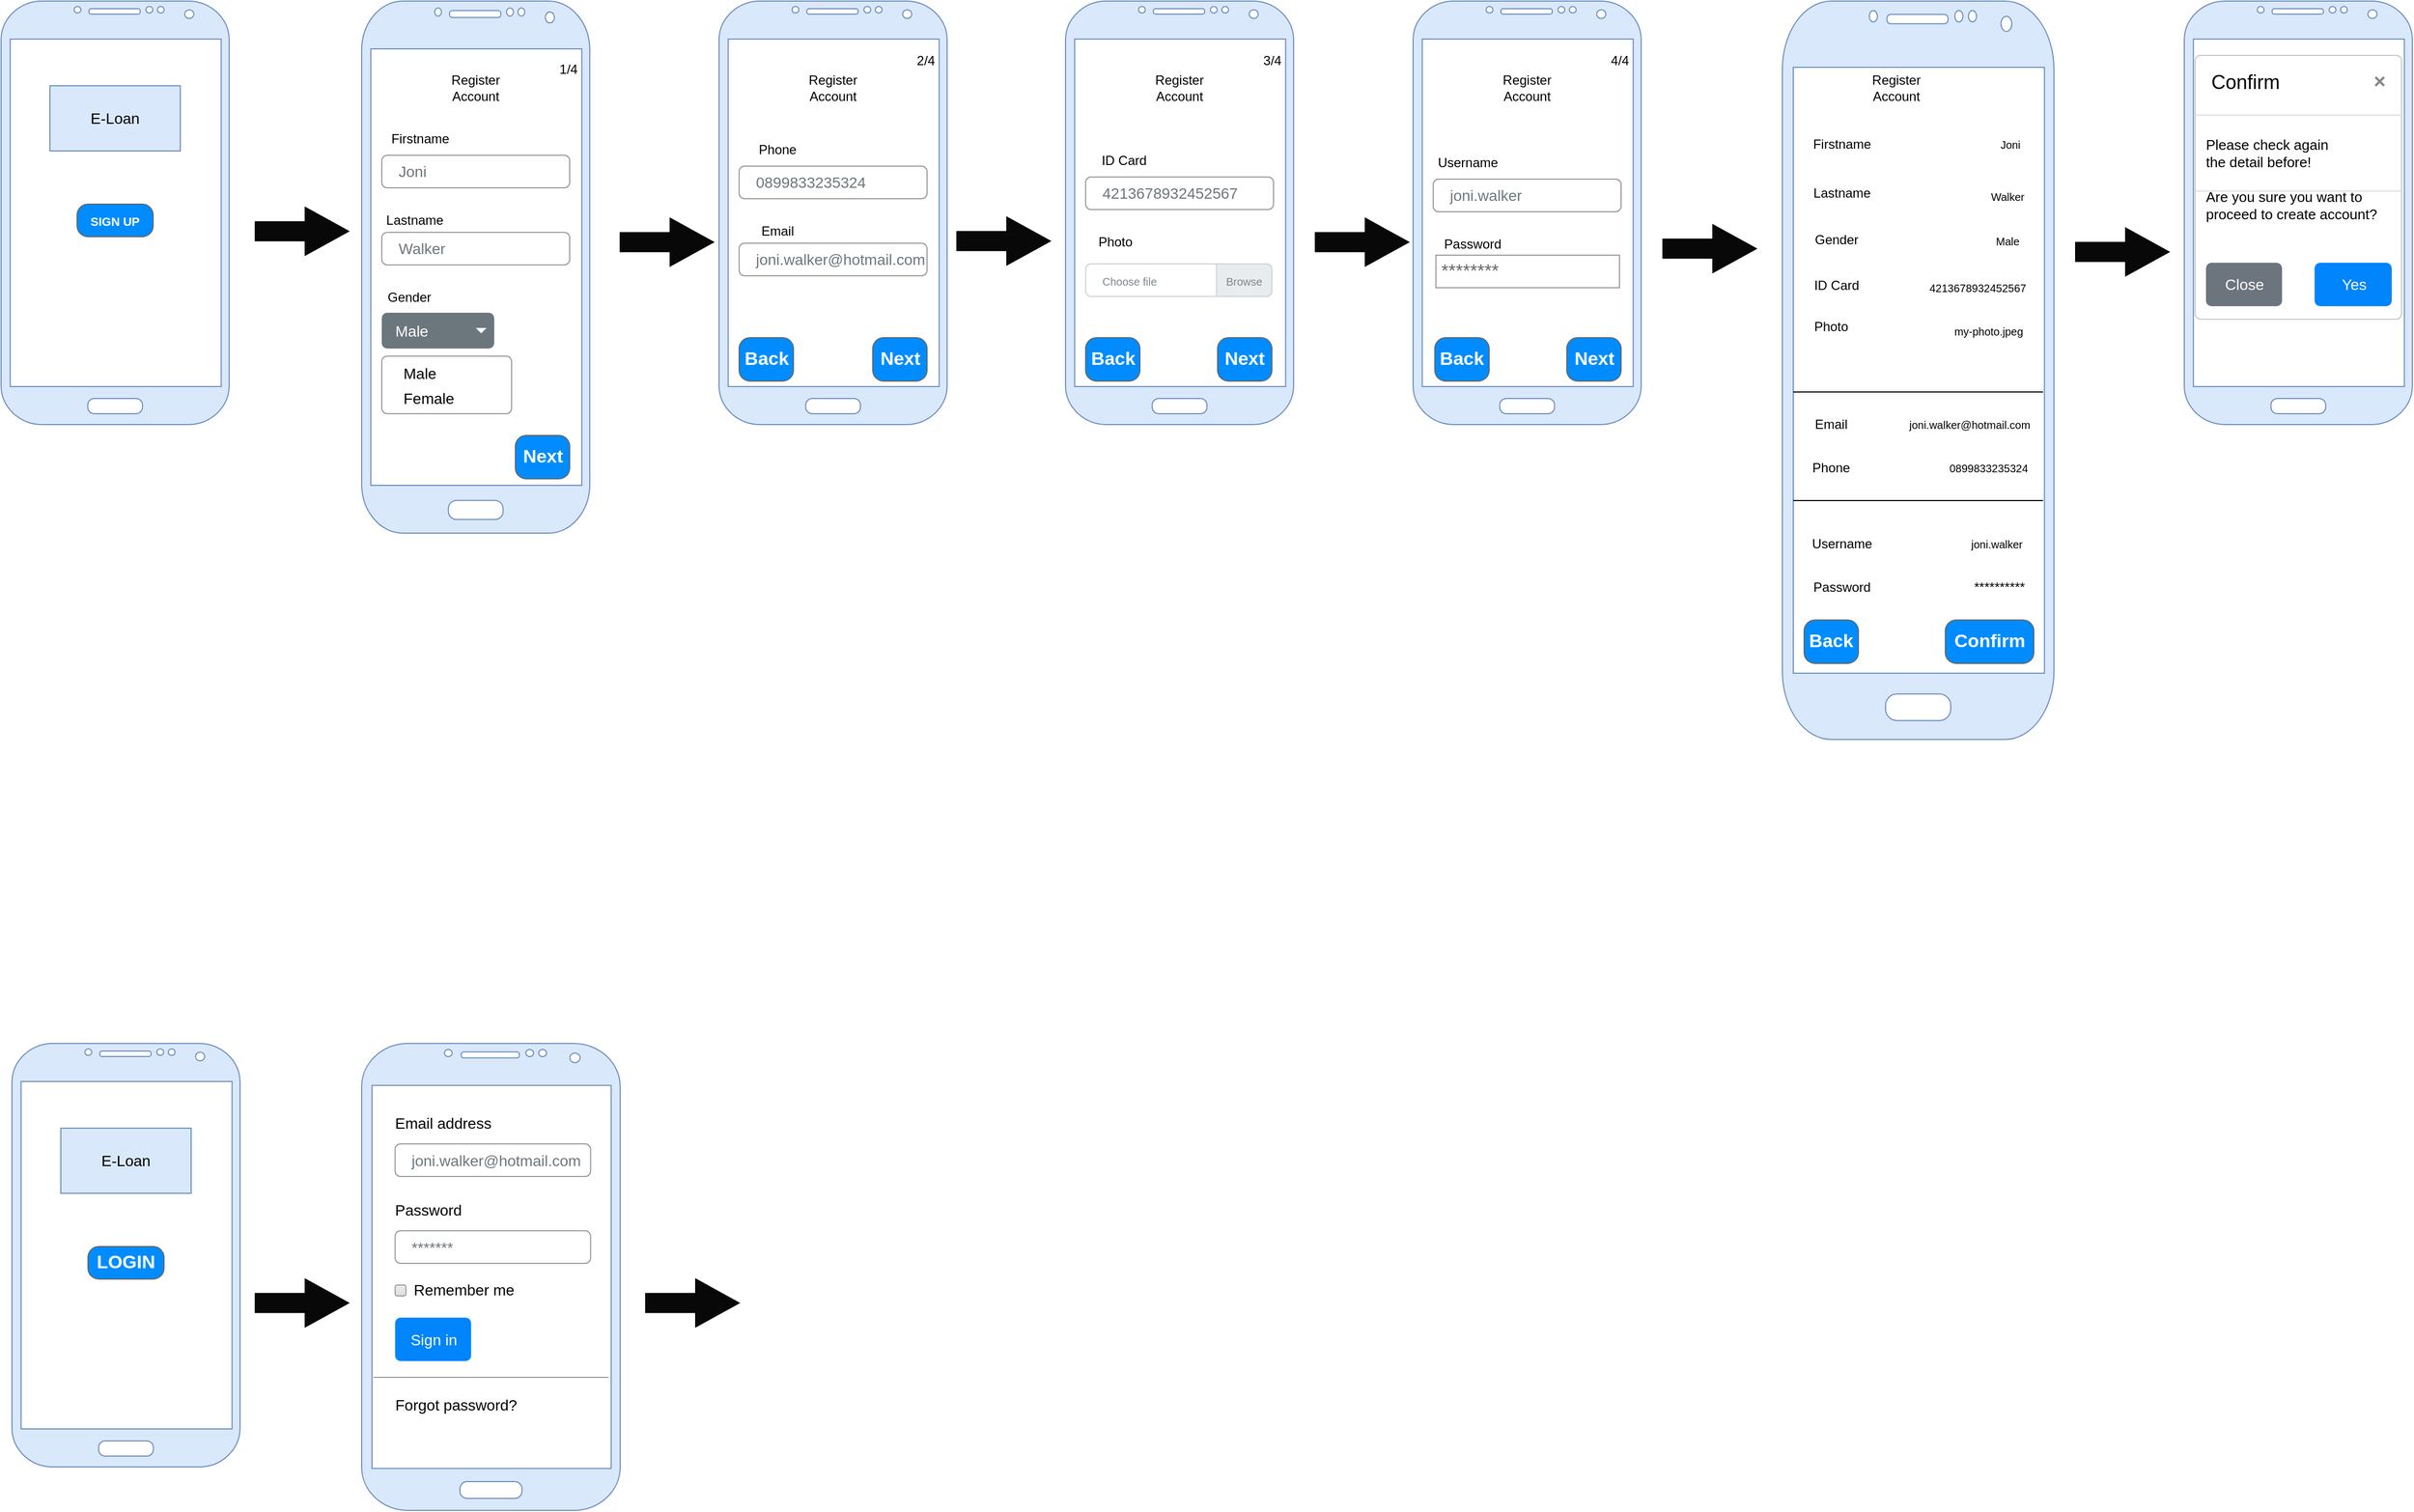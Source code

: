 <mxfile version="21.6.2" type="device">
  <diagram name="Halaman-1" id="nwG3p36GOPIW642kXSLq">
    <mxGraphModel dx="1105" dy="606" grid="1" gridSize="10" guides="1" tooltips="1" connect="1" arrows="1" fold="1" page="1" pageScale="1" pageWidth="827" pageHeight="1169" math="0" shadow="0">
      <root>
        <mxCell id="0" />
        <mxCell id="1" parent="0" />
        <mxCell id="gQ66z0H7t2SaY9ICvvX0-1" value="" style="verticalLabelPosition=bottom;verticalAlign=top;html=1;shadow=0;dashed=0;strokeWidth=1;shape=mxgraph.android.phone2;strokeColor=#6c8ebf;fillColor=#dae8fc;" vertex="1" parent="1">
          <mxGeometry x="90" y="80" width="210" height="390" as="geometry" />
        </mxCell>
        <mxCell id="gQ66z0H7t2SaY9ICvvX0-14" value="&lt;font style=&quot;font-size: 11px;&quot;&gt;SIGN UP&lt;br&gt;&lt;/font&gt;" style="strokeWidth=1;shadow=0;dashed=0;align=center;html=1;shape=mxgraph.mockup.buttons.button;strokeColor=#666666;fontColor=#ffffff;mainText=;buttonStyle=round;fontSize=17;fontStyle=1;fillColor=#008cff;whiteSpace=wrap;" vertex="1" parent="1">
          <mxGeometry x="160" y="267" width="70" height="30" as="geometry" />
        </mxCell>
        <mxCell id="gQ66z0H7t2SaY9ICvvX0-20" value="&lt;font style=&quot;font-size: 14px;&quot;&gt;E-Loan&lt;/font&gt;" style="rounded=0;whiteSpace=wrap;html=1;fillColor=#dae8fc;strokeColor=#6c8ebf;" vertex="1" parent="1">
          <mxGeometry x="135" y="158" width="120" height="60" as="geometry" />
        </mxCell>
        <mxCell id="gQ66z0H7t2SaY9ICvvX0-21" value="" style="verticalLabelPosition=bottom;verticalAlign=top;html=1;shadow=0;dashed=0;strokeWidth=1;shape=mxgraph.android.phone2;strokeColor=#6c8ebf;fillColor=#dae8fc;" vertex="1" parent="1">
          <mxGeometry x="422" y="80" width="210" height="490" as="geometry" />
        </mxCell>
        <mxCell id="gQ66z0H7t2SaY9ICvvX0-22" value="" style="html=1;shadow=0;dashed=0;align=center;verticalAlign=middle;shape=mxgraph.arrows2.arrow;dy=0.6;dx=40;notch=0;fillColor=#080808;" vertex="1" parent="1">
          <mxGeometry x="970" y="279" width="86" height="44" as="geometry" />
        </mxCell>
        <mxCell id="gQ66z0H7t2SaY9ICvvX0-83" value="Joni" style="html=1;shadow=0;dashed=0;shape=mxgraph.bootstrap.rrect;rSize=5;fillColor=none;strokeColor=#999999;align=left;spacing=15;fontSize=14;fontColor=#6C767D;" vertex="1" parent="1">
          <mxGeometry x="440.5" y="222" width="173" height="30" as="geometry" />
        </mxCell>
        <mxCell id="gQ66z0H7t2SaY9ICvvX0-84" value="Walker" style="html=1;shadow=0;dashed=0;shape=mxgraph.bootstrap.rrect;rSize=5;fillColor=none;strokeColor=#999999;align=left;spacing=15;fontSize=14;fontColor=#6C767D;" vertex="1" parent="1">
          <mxGeometry x="440.5" y="293" width="173" height="30" as="geometry" />
        </mxCell>
        <mxCell id="gQ66z0H7t2SaY9ICvvX0-85" value="Register&lt;br&gt;Account" style="text;html=1;strokeColor=none;fillColor=none;align=center;verticalAlign=middle;whiteSpace=wrap;rounded=0;" vertex="1" parent="1">
          <mxGeometry x="492" y="140" width="70" height="40" as="geometry" />
        </mxCell>
        <mxCell id="gQ66z0H7t2SaY9ICvvX0-86" value="Firstname" style="text;html=1;strokeColor=none;fillColor=none;align=center;verticalAlign=middle;whiteSpace=wrap;rounded=0;" vertex="1" parent="1">
          <mxGeometry x="440.5" y="187" width="70" height="40" as="geometry" />
        </mxCell>
        <mxCell id="gQ66z0H7t2SaY9ICvvX0-87" value="Lastname" style="text;html=1;strokeColor=none;fillColor=none;align=center;verticalAlign=middle;whiteSpace=wrap;rounded=0;" vertex="1" parent="1">
          <mxGeometry x="440.5" y="262" width="59.5" height="40" as="geometry" />
        </mxCell>
        <mxCell id="gQ66z0H7t2SaY9ICvvX0-89" value="Next" style="strokeWidth=1;shadow=0;dashed=0;align=center;html=1;shape=mxgraph.mockup.buttons.button;strokeColor=#666666;fontColor=#ffffff;mainText=;buttonStyle=round;fontSize=17;fontStyle=1;fillColor=#008cff;whiteSpace=wrap;" vertex="1" parent="1">
          <mxGeometry x="563.5" y="480" width="50" height="40" as="geometry" />
        </mxCell>
        <mxCell id="gQ66z0H7t2SaY9ICvvX0-90" value="" style="verticalLabelPosition=bottom;verticalAlign=top;html=1;shadow=0;dashed=0;strokeWidth=1;shape=mxgraph.android.phone2;strokeColor=#6c8ebf;fillColor=#dae8fc;" vertex="1" parent="1">
          <mxGeometry x="751" y="80" width="210" height="390" as="geometry" />
        </mxCell>
        <mxCell id="gQ66z0H7t2SaY9ICvvX0-91" value="" style="html=1;shadow=0;dashed=0;align=center;verticalAlign=middle;shape=mxgraph.arrows2.arrow;dy=0.6;dx=40;notch=0;fillColor=#080808;" vertex="1" parent="1">
          <mxGeometry x="324" y="270" width="86" height="44" as="geometry" />
        </mxCell>
        <mxCell id="gQ66z0H7t2SaY9ICvvX0-92" value="Register&lt;br&gt;Account" style="text;html=1;strokeColor=none;fillColor=none;align=center;verticalAlign=middle;whiteSpace=wrap;rounded=0;" vertex="1" parent="1">
          <mxGeometry x="821" y="140" width="70" height="40" as="geometry" />
        </mxCell>
        <mxCell id="gQ66z0H7t2SaY9ICvvX0-93" value="2/4" style="text;html=1;strokeColor=none;fillColor=none;align=center;verticalAlign=middle;whiteSpace=wrap;rounded=0;" vertex="1" parent="1">
          <mxGeometry x="922" y="120" width="39" height="30" as="geometry" />
        </mxCell>
        <mxCell id="gQ66z0H7t2SaY9ICvvX0-94" value="0899833235324" style="html=1;shadow=0;dashed=0;shape=mxgraph.bootstrap.rrect;rSize=5;fillColor=none;strokeColor=#999999;align=left;spacing=15;fontSize=14;fontColor=#6C767D;" vertex="1" parent="1">
          <mxGeometry x="769.5" y="232" width="173" height="30" as="geometry" />
        </mxCell>
        <mxCell id="gQ66z0H7t2SaY9ICvvX0-95" value="joni.walker@hotmail.com" style="html=1;shadow=0;dashed=0;shape=mxgraph.bootstrap.rrect;rSize=5;fillColor=none;strokeColor=#999999;align=left;spacing=15;fontSize=14;fontColor=#6C767D;" vertex="1" parent="1">
          <mxGeometry x="769.5" y="303" width="173" height="30" as="geometry" />
        </mxCell>
        <mxCell id="gQ66z0H7t2SaY9ICvvX0-96" value="Phone" style="text;html=1;strokeColor=none;fillColor=none;align=center;verticalAlign=middle;whiteSpace=wrap;rounded=0;" vertex="1" parent="1">
          <mxGeometry x="769.5" y="197" width="70" height="40" as="geometry" />
        </mxCell>
        <mxCell id="gQ66z0H7t2SaY9ICvvX0-97" value="Email" style="text;html=1;strokeColor=none;fillColor=none;align=center;verticalAlign=middle;whiteSpace=wrap;rounded=0;" vertex="1" parent="1">
          <mxGeometry x="769.5" y="272" width="70" height="40" as="geometry" />
        </mxCell>
        <mxCell id="gQ66z0H7t2SaY9ICvvX0-98" value="Next" style="strokeWidth=1;shadow=0;dashed=0;align=center;html=1;shape=mxgraph.mockup.buttons.button;strokeColor=#666666;fontColor=#ffffff;mainText=;buttonStyle=round;fontSize=17;fontStyle=1;fillColor=#008cff;whiteSpace=wrap;" vertex="1" parent="1">
          <mxGeometry x="892.5" y="390" width="50" height="40" as="geometry" />
        </mxCell>
        <mxCell id="gQ66z0H7t2SaY9ICvvX0-99" value="Back" style="strokeWidth=1;shadow=0;dashed=0;align=center;html=1;shape=mxgraph.mockup.buttons.button;strokeColor=#666666;fontColor=#ffffff;mainText=;buttonStyle=round;fontSize=17;fontStyle=1;fillColor=#008cff;whiteSpace=wrap;" vertex="1" parent="1">
          <mxGeometry x="769.5" y="390" width="50" height="40" as="geometry" />
        </mxCell>
        <mxCell id="gQ66z0H7t2SaY9ICvvX0-100" value="" style="verticalLabelPosition=bottom;verticalAlign=top;html=1;shadow=0;dashed=0;strokeWidth=1;shape=mxgraph.android.phone2;strokeColor=#6c8ebf;fillColor=#dae8fc;" vertex="1" parent="1">
          <mxGeometry x="1070" y="80" width="210" height="390" as="geometry" />
        </mxCell>
        <mxCell id="gQ66z0H7t2SaY9ICvvX0-101" value="" style="html=1;shadow=0;dashed=0;align=center;verticalAlign=middle;shape=mxgraph.arrows2.arrow;dy=0.6;dx=40;notch=0;fillColor=#080808;" vertex="1" parent="1">
          <mxGeometry x="660" y="280" width="86" height="44" as="geometry" />
        </mxCell>
        <mxCell id="gQ66z0H7t2SaY9ICvvX0-102" value="Register&lt;br&gt;Account" style="text;html=1;strokeColor=none;fillColor=none;align=center;verticalAlign=middle;whiteSpace=wrap;rounded=0;" vertex="1" parent="1">
          <mxGeometry x="1140" y="140" width="70" height="40" as="geometry" />
        </mxCell>
        <mxCell id="gQ66z0H7t2SaY9ICvvX0-104" value="3/4" style="text;html=1;strokeColor=none;fillColor=none;align=center;verticalAlign=middle;whiteSpace=wrap;rounded=0;" vertex="1" parent="1">
          <mxGeometry x="1241" y="120" width="39" height="30" as="geometry" />
        </mxCell>
        <mxCell id="gQ66z0H7t2SaY9ICvvX0-105" value="1/4" style="text;html=1;strokeColor=none;fillColor=none;align=center;verticalAlign=middle;whiteSpace=wrap;rounded=0;" vertex="1" parent="1">
          <mxGeometry x="593" y="128" width="39" height="30" as="geometry" />
        </mxCell>
        <mxCell id="gQ66z0H7t2SaY9ICvvX0-106" value="4213678932452567" style="html=1;shadow=0;dashed=0;shape=mxgraph.bootstrap.rrect;rSize=5;fillColor=none;strokeColor=#999999;align=left;spacing=15;fontSize=14;fontColor=#6C767D;" vertex="1" parent="1">
          <mxGeometry x="1088.5" y="242" width="173" height="30" as="geometry" />
        </mxCell>
        <mxCell id="gQ66z0H7t2SaY9ICvvX0-108" value="ID Card" style="text;html=1;strokeColor=none;fillColor=none;align=center;verticalAlign=middle;whiteSpace=wrap;rounded=0;" vertex="1" parent="1">
          <mxGeometry x="1088.5" y="207" width="70" height="40" as="geometry" />
        </mxCell>
        <mxCell id="gQ66z0H7t2SaY9ICvvX0-109" value="Photo" style="text;html=1;strokeColor=none;fillColor=none;align=center;verticalAlign=middle;whiteSpace=wrap;rounded=0;" vertex="1" parent="1">
          <mxGeometry x="1080" y="282" width="71.5" height="40" as="geometry" />
        </mxCell>
        <mxCell id="gQ66z0H7t2SaY9ICvvX0-118" value="Male" style="html=1;shadow=0;dashed=0;shape=mxgraph.bootstrap.rrect;rSize=5;strokeColor=none;strokeWidth=1;fillColor=#6C767D;fontColor=#ffffff;whiteSpace=wrap;align=left;verticalAlign=middle;fontStyle=0;fontSize=14;spacingLeft=10;" vertex="1" parent="1">
          <mxGeometry x="440.5" y="367" width="103.5" height="33" as="geometry" />
        </mxCell>
        <mxCell id="gQ66z0H7t2SaY9ICvvX0-119" value="" style="shape=triangle;direction=south;fillColor=#ffffff;strokeColor=none;perimeter=none;" vertex="1" parent="gQ66z0H7t2SaY9ICvvX0-118">
          <mxGeometry x="1" y="0.5" width="10" height="5" relative="1" as="geometry">
            <mxPoint x="-17" y="-2.5" as="offset" />
          </mxGeometry>
        </mxCell>
        <mxCell id="gQ66z0H7t2SaY9ICvvX0-120" value="" style="html=1;shadow=0;dashed=0;shape=mxgraph.bootstrap.rrect;rSize=5;fillColor=#ffffff;strokeColor=#999999;" vertex="1" parent="1">
          <mxGeometry x="440.5" y="407" width="119.5" height="53" as="geometry" />
        </mxCell>
        <mxCell id="gQ66z0H7t2SaY9ICvvX0-121" value="Male" style="fillColor=none;strokeColor=none;align=left;spacing=20;fontSize=14;" vertex="1" parent="gQ66z0H7t2SaY9ICvvX0-120">
          <mxGeometry width="100" height="30" relative="1" as="geometry">
            <mxPoint as="offset" />
          </mxGeometry>
        </mxCell>
        <mxCell id="gQ66z0H7t2SaY9ICvvX0-122" value="Female" style="fillColor=none;strokeColor=none;align=left;spacing=20;fontSize=14;" vertex="1" parent="gQ66z0H7t2SaY9ICvvX0-120">
          <mxGeometry width="70" height="30" relative="1" as="geometry">
            <mxPoint y="23" as="offset" />
          </mxGeometry>
        </mxCell>
        <mxCell id="gQ66z0H7t2SaY9ICvvX0-124" value="Gender" style="text;html=1;strokeColor=none;fillColor=none;align=center;verticalAlign=middle;whiteSpace=wrap;rounded=0;" vertex="1" parent="1">
          <mxGeometry x="440.5" y="333" width="49.5" height="40" as="geometry" />
        </mxCell>
        <mxCell id="gQ66z0H7t2SaY9ICvvX0-129" value="Next" style="strokeWidth=1;shadow=0;dashed=0;align=center;html=1;shape=mxgraph.mockup.buttons.button;strokeColor=#666666;fontColor=#ffffff;mainText=;buttonStyle=round;fontSize=17;fontStyle=1;fillColor=#008cff;whiteSpace=wrap;" vertex="1" parent="1">
          <mxGeometry x="1210" y="390" width="50" height="40" as="geometry" />
        </mxCell>
        <mxCell id="gQ66z0H7t2SaY9ICvvX0-130" value="Back" style="strokeWidth=1;shadow=0;dashed=0;align=center;html=1;shape=mxgraph.mockup.buttons.button;strokeColor=#666666;fontColor=#ffffff;mainText=;buttonStyle=round;fontSize=17;fontStyle=1;fillColor=#008cff;whiteSpace=wrap;" vertex="1" parent="1">
          <mxGeometry x="1088.5" y="390" width="50" height="40" as="geometry" />
        </mxCell>
        <mxCell id="gQ66z0H7t2SaY9ICvvX0-133" value="" style="html=1;shadow=0;dashed=0;align=center;verticalAlign=middle;shape=mxgraph.arrows2.arrow;dy=0.6;dx=40;notch=0;fillColor=#080808;" vertex="1" parent="1">
          <mxGeometry x="1300" y="280" width="86" height="44" as="geometry" />
        </mxCell>
        <mxCell id="gQ66z0H7t2SaY9ICvvX0-134" value="" style="verticalLabelPosition=bottom;verticalAlign=top;html=1;shadow=0;dashed=0;strokeWidth=1;shape=mxgraph.android.phone2;strokeColor=#6c8ebf;fillColor=#dae8fc;" vertex="1" parent="1">
          <mxGeometry x="1390" y="80" width="210" height="390" as="geometry" />
        </mxCell>
        <mxCell id="gQ66z0H7t2SaY9ICvvX0-135" value="Register&lt;br&gt;Account" style="text;html=1;strokeColor=none;fillColor=none;align=center;verticalAlign=middle;whiteSpace=wrap;rounded=0;" vertex="1" parent="1">
          <mxGeometry x="1460" y="140" width="70" height="40" as="geometry" />
        </mxCell>
        <mxCell id="gQ66z0H7t2SaY9ICvvX0-136" value="4/4" style="text;html=1;strokeColor=none;fillColor=none;align=center;verticalAlign=middle;whiteSpace=wrap;rounded=0;" vertex="1" parent="1">
          <mxGeometry x="1561" y="120" width="39" height="30" as="geometry" />
        </mxCell>
        <mxCell id="gQ66z0H7t2SaY9ICvvX0-137" value="joni.walker" style="html=1;shadow=0;dashed=0;shape=mxgraph.bootstrap.rrect;rSize=5;fillColor=none;strokeColor=#999999;align=left;spacing=15;fontSize=14;fontColor=#6C767D;" vertex="1" parent="1">
          <mxGeometry x="1408.5" y="244" width="173" height="30" as="geometry" />
        </mxCell>
        <mxCell id="gQ66z0H7t2SaY9ICvvX0-138" value="Username" style="text;html=1;strokeColor=none;fillColor=none;align=center;verticalAlign=middle;whiteSpace=wrap;rounded=0;" vertex="1" parent="1">
          <mxGeometry x="1408.5" y="209" width="62.75" height="40" as="geometry" />
        </mxCell>
        <mxCell id="gQ66z0H7t2SaY9ICvvX0-139" value="Password" style="text;html=1;strokeColor=none;fillColor=none;align=center;verticalAlign=middle;whiteSpace=wrap;rounded=0;" vertex="1" parent="1">
          <mxGeometry x="1408.5" y="284" width="71.5" height="40" as="geometry" />
        </mxCell>
        <mxCell id="gQ66z0H7t2SaY9ICvvX0-141" value="&lt;font style=&quot;font-size: 10px;&quot;&gt;Choose file&lt;/font&gt;" style="html=1;shadow=0;dashed=0;shape=mxgraph.bootstrap.rrect;rSize=5;strokeColor=#CED4DA;html=1;whiteSpace=wrap;fillColor=#FFFFFF;fontColor=#7D868C;align=left;spacingLeft=0;spacing=15;fontSize=14;" vertex="1" parent="1">
          <mxGeometry x="1088.5" y="322" width="171.5" height="30" as="geometry" />
        </mxCell>
        <mxCell id="gQ66z0H7t2SaY9ICvvX0-142" value="&lt;font style=&quot;font-size: 10px;&quot;&gt;Browse&lt;/font&gt;" style="html=1;shadow=0;dashed=0;shape=mxgraph.bootstrap.rightButton;strokeColor=inherit;gradientColor=inherit;fontColor=inherit;fillColor=#E9ECEF;rSize=5;perimeter=none;whiteSpace=wrap;resizeHeight=1;fontSize=14;" vertex="1" parent="gQ66z0H7t2SaY9ICvvX0-141">
          <mxGeometry x="1" width="51" height="30" relative="1" as="geometry">
            <mxPoint x="-51" as="offset" />
          </mxGeometry>
        </mxCell>
        <mxCell id="gQ66z0H7t2SaY9ICvvX0-143" value="********" style="strokeWidth=1;shadow=0;dashed=0;align=center;html=1;shape=mxgraph.mockup.forms.pwField;strokeColor=#999999;mainText=;align=left;fontColor=#666666;fontSize=17;spacingLeft=3;" vertex="1" parent="1">
          <mxGeometry x="1411" y="314" width="169" height="30" as="geometry" />
        </mxCell>
        <mxCell id="gQ66z0H7t2SaY9ICvvX0-144" value="Next" style="strokeWidth=1;shadow=0;dashed=0;align=center;html=1;shape=mxgraph.mockup.buttons.button;strokeColor=#666666;fontColor=#ffffff;mainText=;buttonStyle=round;fontSize=17;fontStyle=1;fillColor=#008cff;whiteSpace=wrap;" vertex="1" parent="1">
          <mxGeometry x="1531.5" y="390" width="50" height="40" as="geometry" />
        </mxCell>
        <mxCell id="gQ66z0H7t2SaY9ICvvX0-145" value="Back" style="strokeWidth=1;shadow=0;dashed=0;align=center;html=1;shape=mxgraph.mockup.buttons.button;strokeColor=#666666;fontColor=#ffffff;mainText=;buttonStyle=round;fontSize=17;fontStyle=1;fillColor=#008cff;whiteSpace=wrap;" vertex="1" parent="1">
          <mxGeometry x="1410" y="390" width="50" height="40" as="geometry" />
        </mxCell>
        <mxCell id="gQ66z0H7t2SaY9ICvvX0-146" value="" style="verticalLabelPosition=bottom;verticalAlign=top;html=1;shadow=0;dashed=0;strokeWidth=1;shape=mxgraph.android.phone2;strokeColor=#6c8ebf;fillColor=#dae8fc;" vertex="1" parent="1">
          <mxGeometry x="1730" y="80" width="250" height="680" as="geometry" />
        </mxCell>
        <mxCell id="gQ66z0H7t2SaY9ICvvX0-147" value="Register&lt;br&gt;Account" style="text;html=1;strokeColor=none;fillColor=none;align=center;verticalAlign=middle;whiteSpace=wrap;rounded=0;" vertex="1" parent="1">
          <mxGeometry x="1800" y="140" width="70" height="40" as="geometry" />
        </mxCell>
        <mxCell id="gQ66z0H7t2SaY9ICvvX0-148" value="" style="html=1;shadow=0;dashed=0;align=center;verticalAlign=middle;shape=mxgraph.arrows2.arrow;dy=0.6;dx=40;notch=0;fillColor=#080808;" vertex="1" parent="1">
          <mxGeometry x="1620" y="286" width="86" height="44" as="geometry" />
        </mxCell>
        <mxCell id="gQ66z0H7t2SaY9ICvvX0-150" value="Firstname" style="text;html=1;strokeColor=none;fillColor=none;align=center;verticalAlign=middle;whiteSpace=wrap;rounded=0;" vertex="1" parent="1">
          <mxGeometry x="1750" y="192" width="70" height="40" as="geometry" />
        </mxCell>
        <mxCell id="gQ66z0H7t2SaY9ICvvX0-152" value="Lastname" style="text;html=1;strokeColor=none;fillColor=none;align=center;verticalAlign=middle;whiteSpace=wrap;rounded=0;" vertex="1" parent="1">
          <mxGeometry x="1750" y="237" width="70" height="40" as="geometry" />
        </mxCell>
        <mxCell id="gQ66z0H7t2SaY9ICvvX0-153" value="Gender" style="text;html=1;strokeColor=none;fillColor=none;align=center;verticalAlign=middle;whiteSpace=wrap;rounded=0;" vertex="1" parent="1">
          <mxGeometry x="1750" y="280" width="60" height="40" as="geometry" />
        </mxCell>
        <mxCell id="gQ66z0H7t2SaY9ICvvX0-154" value="ID Card" style="text;html=1;strokeColor=none;fillColor=none;align=center;verticalAlign=middle;whiteSpace=wrap;rounded=0;" vertex="1" parent="1">
          <mxGeometry x="1750" y="322" width="60" height="40" as="geometry" />
        </mxCell>
        <mxCell id="gQ66z0H7t2SaY9ICvvX0-155" value="Photo" style="text;html=1;strokeColor=none;fillColor=none;align=center;verticalAlign=middle;whiteSpace=wrap;rounded=0;" vertex="1" parent="1">
          <mxGeometry x="1750" y="360" width="50" height="40" as="geometry" />
        </mxCell>
        <mxCell id="gQ66z0H7t2SaY9ICvvX0-157" value="Email" style="text;html=1;strokeColor=none;fillColor=none;align=center;verticalAlign=middle;whiteSpace=wrap;rounded=0;" vertex="1" parent="1">
          <mxGeometry x="1750" y="450" width="50" height="40" as="geometry" />
        </mxCell>
        <mxCell id="gQ66z0H7t2SaY9ICvvX0-158" value="Phone" style="text;html=1;strokeColor=none;fillColor=none;align=center;verticalAlign=middle;whiteSpace=wrap;rounded=0;" vertex="1" parent="1">
          <mxGeometry x="1760" y="490" width="30" height="40" as="geometry" />
        </mxCell>
        <mxCell id="gQ66z0H7t2SaY9ICvvX0-159" value="&lt;font style=&quot;font-size: 10px;&quot;&gt;Joni&lt;/font&gt;" style="text;html=1;strokeColor=none;fillColor=none;align=center;verticalAlign=middle;whiteSpace=wrap;rounded=0;" vertex="1" parent="1">
          <mxGeometry x="1920" y="192" width="40" height="40" as="geometry" />
        </mxCell>
        <mxCell id="gQ66z0H7t2SaY9ICvvX0-160" value="&lt;font style=&quot;font-size: 10px;&quot;&gt;Walker&lt;/font&gt;" style="text;html=1;strokeColor=none;fillColor=none;align=center;verticalAlign=middle;whiteSpace=wrap;rounded=0;" vertex="1" parent="1">
          <mxGeometry x="1915" y="240" width="45" height="40" as="geometry" />
        </mxCell>
        <mxCell id="gQ66z0H7t2SaY9ICvvX0-161" value="&lt;font style=&quot;font-size: 10px;&quot;&gt;Male&lt;/font&gt;" style="text;html=1;strokeColor=none;fillColor=none;align=center;verticalAlign=middle;whiteSpace=wrap;rounded=0;" vertex="1" parent="1">
          <mxGeometry x="1915" y="281" width="45" height="40" as="geometry" />
        </mxCell>
        <mxCell id="gQ66z0H7t2SaY9ICvvX0-162" value="&lt;font style=&quot;font-size: 10px;&quot;&gt;my-photo.jpeg&lt;/font&gt;" style="text;html=1;strokeColor=none;fillColor=none;align=center;verticalAlign=middle;whiteSpace=wrap;rounded=0;" vertex="1" parent="1">
          <mxGeometry x="1880" y="363.5" width="80" height="40" as="geometry" />
        </mxCell>
        <mxCell id="gQ66z0H7t2SaY9ICvvX0-163" value="&lt;font style=&quot;font-size: 10px;&quot;&gt;4213678932452567&lt;/font&gt;" style="text;html=1;strokeColor=none;fillColor=none;align=center;verticalAlign=middle;whiteSpace=wrap;rounded=0;" vertex="1" parent="1">
          <mxGeometry x="1860" y="324" width="100" height="40" as="geometry" />
        </mxCell>
        <mxCell id="gQ66z0H7t2SaY9ICvvX0-164" value="&lt;font style=&quot;font-size: 10px;&quot;&gt;0899833235324&lt;/font&gt;" style="text;html=1;strokeColor=none;fillColor=none;align=center;verticalAlign=middle;whiteSpace=wrap;rounded=0;" vertex="1" parent="1">
          <mxGeometry x="1880" y="490" width="80" height="40" as="geometry" />
        </mxCell>
        <mxCell id="gQ66z0H7t2SaY9ICvvX0-165" value="&lt;font style=&quot;font-size: 10px;&quot;&gt;joni.walker@hotmail.com&lt;/font&gt;" style="text;html=1;strokeColor=none;fillColor=none;align=center;verticalAlign=middle;whiteSpace=wrap;rounded=0;" vertex="1" parent="1">
          <mxGeometry x="1850" y="450" width="105" height="40" as="geometry" />
        </mxCell>
        <mxCell id="gQ66z0H7t2SaY9ICvvX0-167" value="" style="endArrow=none;html=1;rounded=0;" edge="1" parent="1">
          <mxGeometry width="50" height="50" relative="1" as="geometry">
            <mxPoint x="1740" y="540" as="sourcePoint" />
            <mxPoint x="1970" y="540" as="targetPoint" />
          </mxGeometry>
        </mxCell>
        <mxCell id="gQ66z0H7t2SaY9ICvvX0-168" value="" style="endArrow=none;html=1;rounded=0;" edge="1" parent="1">
          <mxGeometry width="50" height="50" relative="1" as="geometry">
            <mxPoint x="1740" y="440" as="sourcePoint" />
            <mxPoint x="1970" y="440" as="targetPoint" />
          </mxGeometry>
        </mxCell>
        <mxCell id="gQ66z0H7t2SaY9ICvvX0-169" value="Username" style="text;html=1;strokeColor=none;fillColor=none;align=center;verticalAlign=middle;whiteSpace=wrap;rounded=0;" vertex="1" parent="1">
          <mxGeometry x="1755" y="560" width="60" height="40" as="geometry" />
        </mxCell>
        <mxCell id="gQ66z0H7t2SaY9ICvvX0-170" value="Password" style="text;html=1;strokeColor=none;fillColor=none;align=center;verticalAlign=middle;whiteSpace=wrap;rounded=0;" vertex="1" parent="1">
          <mxGeometry x="1755" y="600" width="60" height="40" as="geometry" />
        </mxCell>
        <mxCell id="gQ66z0H7t2SaY9ICvvX0-171" value="**********" style="text;html=1;strokeColor=none;fillColor=none;align=center;verticalAlign=middle;whiteSpace=wrap;rounded=0;" vertex="1" parent="1">
          <mxGeometry x="1900" y="600" width="60" height="40" as="geometry" />
        </mxCell>
        <mxCell id="gQ66z0H7t2SaY9ICvvX0-172" value="&lt;font style=&quot;font-size: 10px;&quot;&gt;joni.walker&lt;/font&gt;" style="text;html=1;strokeColor=none;fillColor=none;align=center;verticalAlign=middle;whiteSpace=wrap;rounded=0;" vertex="1" parent="1">
          <mxGeometry x="1900" y="560" width="55" height="40" as="geometry" />
        </mxCell>
        <mxCell id="gQ66z0H7t2SaY9ICvvX0-173" value="Confirm" style="strokeWidth=1;shadow=0;dashed=0;align=center;html=1;shape=mxgraph.mockup.buttons.button;strokeColor=#666666;fontColor=#ffffff;mainText=;buttonStyle=round;fontSize=17;fontStyle=1;fillColor=#008cff;whiteSpace=wrap;" vertex="1" parent="1">
          <mxGeometry x="1880" y="650" width="81.5" height="40" as="geometry" />
        </mxCell>
        <mxCell id="gQ66z0H7t2SaY9ICvvX0-174" value="Back" style="strokeWidth=1;shadow=0;dashed=0;align=center;html=1;shape=mxgraph.mockup.buttons.button;strokeColor=#666666;fontColor=#ffffff;mainText=;buttonStyle=round;fontSize=17;fontStyle=1;fillColor=#008cff;whiteSpace=wrap;" vertex="1" parent="1">
          <mxGeometry x="1750" y="650" width="50" height="40" as="geometry" />
        </mxCell>
        <mxCell id="gQ66z0H7t2SaY9ICvvX0-175" value="" style="verticalLabelPosition=bottom;verticalAlign=top;html=1;shadow=0;dashed=0;strokeWidth=1;shape=mxgraph.android.phone2;strokeColor=#6c8ebf;fillColor=#dae8fc;" vertex="1" parent="1">
          <mxGeometry x="2100" y="80" width="210" height="390" as="geometry" />
        </mxCell>
        <mxCell id="gQ66z0H7t2SaY9ICvvX0-176" value="" style="html=1;shadow=0;dashed=0;align=center;verticalAlign=middle;shape=mxgraph.arrows2.arrow;dy=0.6;dx=40;notch=0;fillColor=#080808;" vertex="1" parent="1">
          <mxGeometry x="2000" y="289" width="86" height="44" as="geometry" />
        </mxCell>
        <mxCell id="gQ66z0H7t2SaY9ICvvX0-177" value="Confirm" style="html=1;shadow=0;dashed=0;shape=mxgraph.bootstrap.rrect;rSize=5;html=1;strokeColor=#C8C8C8;fillColor=#ffffff;whiteSpace=wrap;verticalAlign=top;align=left;fontSize=18;spacing=15;spacingTop=-5;" vertex="1" parent="1">
          <mxGeometry x="2110" y="130" width="190" height="243" as="geometry" />
        </mxCell>
        <mxCell id="gQ66z0H7t2SaY9ICvvX0-178" value="" style="shape=line;strokeColor=#dddddd;resizeWidth=1;" vertex="1" parent="gQ66z0H7t2SaY9ICvvX0-177">
          <mxGeometry width="190" height="10" relative="1" as="geometry">
            <mxPoint y="50" as="offset" />
          </mxGeometry>
        </mxCell>
        <mxCell id="gQ66z0H7t2SaY9ICvvX0-179" value="" style="html=1;shadow=0;dashed=0;shape=mxgraph.bootstrap.x;strokeColor=#868686;strokeWidth=2;" vertex="1" parent="gQ66z0H7t2SaY9ICvvX0-177">
          <mxGeometry x="1" width="8" height="8" relative="1" as="geometry">
            <mxPoint x="-24" y="20" as="offset" />
          </mxGeometry>
        </mxCell>
        <mxCell id="gQ66z0H7t2SaY9ICvvX0-180" value="Please check again &#xa;the detail before!&#xa;&#xa;Are you sure you want to &#xa;proceed to create account?" style="strokeColor=none;fillColor=none;resizeWidth=1;align=left;verticalAlign=top;spacing=10;fontSize=13;" vertex="1" parent="gQ66z0H7t2SaY9ICvvX0-177">
          <mxGeometry width="190" height="40" relative="1" as="geometry">
            <mxPoint y="60" as="offset" />
          </mxGeometry>
        </mxCell>
        <mxCell id="gQ66z0H7t2SaY9ICvvX0-181" value="" style="shape=line;strokeColor=#dddddd;resizeWidth=1;" vertex="1" parent="gQ66z0H7t2SaY9ICvvX0-177">
          <mxGeometry width="190" height="10" relative="1" as="geometry">
            <mxPoint y="120" as="offset" />
          </mxGeometry>
        </mxCell>
        <mxCell id="gQ66z0H7t2SaY9ICvvX0-182" value="Yes" style="html=1;shadow=0;dashed=0;shape=mxgraph.bootstrap.rrect;rSize=5;fillColor=#0085FC;strokeColor=none;fontColor=#FFFFFF;fontSize=14;" vertex="1" parent="gQ66z0H7t2SaY9ICvvX0-177">
          <mxGeometry x="1" y="1" width="71" height="40" relative="1" as="geometry">
            <mxPoint x="-80" y="-52" as="offset" />
          </mxGeometry>
        </mxCell>
        <mxCell id="gQ66z0H7t2SaY9ICvvX0-183" value="Close" style="html=1;shadow=0;dashed=0;shape=mxgraph.bootstrap.rrect;rSize=5;fillColor=#6C757D;strokeColor=none;fontColor=#FFFFFF;fontSize=14;" vertex="1" parent="gQ66z0H7t2SaY9ICvvX0-177">
          <mxGeometry x="1" y="1" width="70" height="40" relative="1" as="geometry">
            <mxPoint x="-180" y="-52" as="offset" />
          </mxGeometry>
        </mxCell>
        <mxCell id="gQ66z0H7t2SaY9ICvvX0-184" value="" style="verticalLabelPosition=bottom;verticalAlign=top;html=1;shadow=0;dashed=0;strokeWidth=1;shape=mxgraph.android.phone2;strokeColor=#6c8ebf;fillColor=#dae8fc;" vertex="1" parent="1">
          <mxGeometry x="100" y="1040" width="210" height="390" as="geometry" />
        </mxCell>
        <mxCell id="gQ66z0H7t2SaY9ICvvX0-185" value="LOGIN" style="strokeWidth=1;shadow=0;dashed=0;align=center;html=1;shape=mxgraph.mockup.buttons.button;strokeColor=#666666;fontColor=#ffffff;mainText=;buttonStyle=round;fontSize=17;fontStyle=1;fillColor=#008cff;whiteSpace=wrap;" vertex="1" parent="1">
          <mxGeometry x="170" y="1227" width="70" height="30" as="geometry" />
        </mxCell>
        <mxCell id="gQ66z0H7t2SaY9ICvvX0-186" value="&lt;font style=&quot;font-size: 14px;&quot;&gt;E-Loan&lt;/font&gt;" style="rounded=0;whiteSpace=wrap;html=1;fillColor=#dae8fc;strokeColor=#6c8ebf;" vertex="1" parent="1">
          <mxGeometry x="145" y="1118" width="120" height="60" as="geometry" />
        </mxCell>
        <mxCell id="gQ66z0H7t2SaY9ICvvX0-187" value="" style="html=1;shadow=0;dashed=0;align=center;verticalAlign=middle;shape=mxgraph.arrows2.arrow;dy=0.6;dx=40;notch=0;fillColor=#080808;" vertex="1" parent="1">
          <mxGeometry x="324" y="1257" width="86" height="44" as="geometry" />
        </mxCell>
        <mxCell id="gQ66z0H7t2SaY9ICvvX0-188" value="" style="verticalLabelPosition=bottom;verticalAlign=top;html=1;shadow=0;dashed=0;strokeWidth=1;shape=mxgraph.android.phone2;strokeColor=#6c8ebf;fillColor=#dae8fc;" vertex="1" parent="1">
          <mxGeometry x="422" y="1040" width="238" height="430" as="geometry" />
        </mxCell>
        <mxCell id="gQ66z0H7t2SaY9ICvvX0-189" value="" style="html=1;shadow=0;dashed=0;shape=mxgraph.bootstrap.rrect;rSize=5;fillColor=#ffffff;strokeColor=none;" vertex="1" parent="1">
          <mxGeometry x="432.75" y="1082.5" width="216.5" height="345" as="geometry" />
        </mxCell>
        <mxCell id="gQ66z0H7t2SaY9ICvvX0-190" value="Email address" style="fillColor=none;strokeColor=none;align=left;spacing=20;fontSize=14;" vertex="1" parent="gQ66z0H7t2SaY9ICvvX0-189">
          <mxGeometry width="220" height="40" relative="1" as="geometry">
            <mxPoint y="10" as="offset" />
          </mxGeometry>
        </mxCell>
        <mxCell id="gQ66z0H7t2SaY9ICvvX0-191" value="joni.walker@hotmail.com" style="html=1;shadow=0;dashed=0;shape=mxgraph.bootstrap.rrect;rSize=5;fillColor=none;strokeColor=#999999;align=left;spacing=15;fontSize=14;fontColor=#6C767D;" vertex="1" parent="gQ66z0H7t2SaY9ICvvX0-189">
          <mxGeometry width="180" height="30" relative="1" as="geometry">
            <mxPoint x="20" y="50" as="offset" />
          </mxGeometry>
        </mxCell>
        <mxCell id="gQ66z0H7t2SaY9ICvvX0-192" value="Password" style="fillColor=none;strokeColor=none;align=left;spacing=20;fontSize=14;" vertex="1" parent="gQ66z0H7t2SaY9ICvvX0-189">
          <mxGeometry width="220" height="40" relative="1" as="geometry">
            <mxPoint y="90" as="offset" />
          </mxGeometry>
        </mxCell>
        <mxCell id="gQ66z0H7t2SaY9ICvvX0-193" value="*******" style="html=1;shadow=0;dashed=0;shape=mxgraph.bootstrap.rrect;rSize=5;fillColor=none;strokeColor=#999999;align=left;spacing=15;fontSize=14;fontColor=#6C767D;" vertex="1" parent="gQ66z0H7t2SaY9ICvvX0-189">
          <mxGeometry width="180" height="30" relative="1" as="geometry">
            <mxPoint x="20" y="130" as="offset" />
          </mxGeometry>
        </mxCell>
        <mxCell id="gQ66z0H7t2SaY9ICvvX0-194" value="Remember me" style="html=1;shadow=0;dashed=0;shape=mxgraph.bootstrap.rrect;rSize=2;fillColor=#EDEDED;strokeColor=#999999;align=left;fontSize=14;fontColor=#000000;labelPosition=right;verticalLabelPosition=middle;verticalAlign=middle;spacingLeft=5;spacingTop=-2;gradientColor=#DEDEDE;" vertex="1" parent="gQ66z0H7t2SaY9ICvvX0-189">
          <mxGeometry width="10" height="10" relative="1" as="geometry">
            <mxPoint x="20" y="180" as="offset" />
          </mxGeometry>
        </mxCell>
        <mxCell id="gQ66z0H7t2SaY9ICvvX0-195" value="Sign in" style="html=1;shadow=0;dashed=0;shape=mxgraph.bootstrap.rrect;rSize=5;fillColor=#0085FC;strokeColor=none;align=center;fontSize=14;fontColor=#FFFFFF;" vertex="1" parent="gQ66z0H7t2SaY9ICvvX0-189">
          <mxGeometry width="70" height="40" relative="1" as="geometry">
            <mxPoint x="20" y="210" as="offset" />
          </mxGeometry>
        </mxCell>
        <mxCell id="gQ66z0H7t2SaY9ICvvX0-196" value="" style="shape=line;strokeColor=#999999;perimeter=none;resizeWidth=1;" vertex="1" parent="gQ66z0H7t2SaY9ICvvX0-189">
          <mxGeometry width="216.5" height="10" relative="1" as="geometry">
            <mxPoint y="260" as="offset" />
          </mxGeometry>
        </mxCell>
        <mxCell id="gQ66z0H7t2SaY9ICvvX0-197" value="Forgot password?" style="html=1;fillColor=none;strokeColor=none;align=left;spacing=20;fontSize=14;" vertex="1" parent="gQ66z0H7t2SaY9ICvvX0-189">
          <mxGeometry width="220" height="30" relative="1" as="geometry">
            <mxPoint y="275" as="offset" />
          </mxGeometry>
        </mxCell>
        <mxCell id="gQ66z0H7t2SaY9ICvvX0-198" value="" style="html=1;shadow=0;dashed=0;align=center;verticalAlign=middle;shape=mxgraph.arrows2.arrow;dy=0.6;dx=40;notch=0;fillColor=#080808;" vertex="1" parent="1">
          <mxGeometry x="683.5" y="1257" width="86" height="44" as="geometry" />
        </mxCell>
      </root>
    </mxGraphModel>
  </diagram>
</mxfile>
